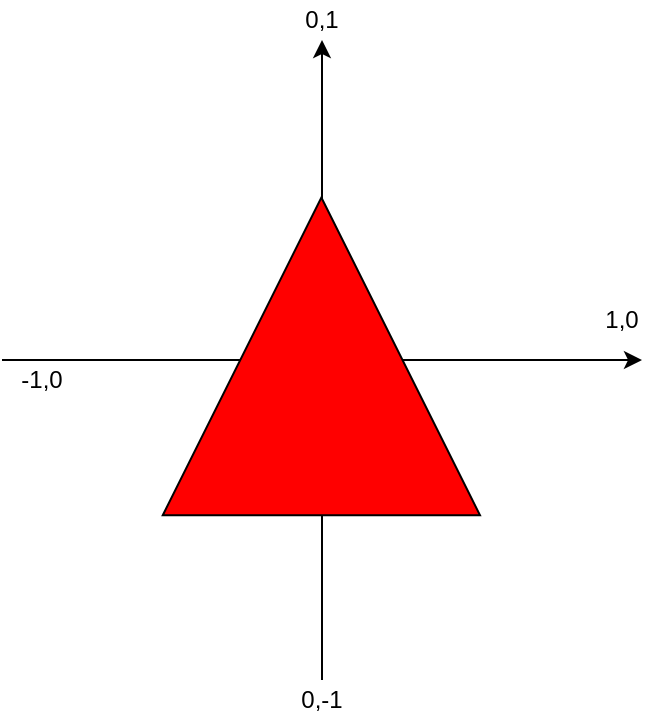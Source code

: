 <mxfile>
    <diagram id="Jq76qVcVderIwSOLNErr" name="Page-1">
        <mxGraphModel dx="431" dy="378" grid="1" gridSize="10" guides="1" tooltips="1" connect="1" arrows="1" fold="1" page="1" pageScale="1" pageWidth="827" pageHeight="1169" math="0" shadow="0">
            <root>
                <mxCell id="0"/>
                <mxCell id="1" parent="0"/>
                <mxCell id="4" value="" style="endArrow=classic;html=1;" edge="1" parent="1">
                    <mxGeometry width="50" height="50" relative="1" as="geometry">
                        <mxPoint x="160" y="200" as="sourcePoint"/>
                        <mxPoint x="160" y="40" as="targetPoint"/>
                    </mxGeometry>
                </mxCell>
                <mxCell id="5" value="" style="endArrow=classic;html=1;" edge="1" parent="1">
                    <mxGeometry width="50" height="50" relative="1" as="geometry">
                        <mxPoint x="160" y="200" as="sourcePoint"/>
                        <mxPoint x="320" y="200" as="targetPoint"/>
                    </mxGeometry>
                </mxCell>
                <mxCell id="13" value="" style="endArrow=none;html=1;" edge="1" parent="1">
                    <mxGeometry width="50" height="50" relative="1" as="geometry">
                        <mxPoint x="160" y="200" as="sourcePoint"/>
                        <mxPoint y="200" as="targetPoint"/>
                    </mxGeometry>
                </mxCell>
                <mxCell id="14" value="" style="endArrow=none;html=1;" edge="1" parent="1">
                    <mxGeometry width="50" height="50" relative="1" as="geometry">
                        <mxPoint x="160" y="200" as="sourcePoint"/>
                        <mxPoint x="160" y="360" as="targetPoint"/>
                    </mxGeometry>
                </mxCell>
                <mxCell id="15" value="1,0" style="text;html=1;strokeColor=none;fillColor=none;align=center;verticalAlign=middle;whiteSpace=wrap;rounded=0;" vertex="1" parent="1">
                    <mxGeometry x="290" y="170" width="40" height="20" as="geometry"/>
                </mxCell>
                <mxCell id="16" value="-1,0" style="text;html=1;strokeColor=none;fillColor=none;align=center;verticalAlign=middle;whiteSpace=wrap;rounded=0;" vertex="1" parent="1">
                    <mxGeometry y="200" width="40" height="20" as="geometry"/>
                </mxCell>
                <mxCell id="17" value="0,1" style="text;html=1;strokeColor=none;fillColor=none;align=center;verticalAlign=middle;whiteSpace=wrap;rounded=0;" vertex="1" parent="1">
                    <mxGeometry x="140" y="20" width="40" height="20" as="geometry"/>
                </mxCell>
                <mxCell id="18" value="0,-1" style="text;html=1;strokeColor=none;fillColor=none;align=center;verticalAlign=middle;whiteSpace=wrap;rounded=0;" vertex="1" parent="1">
                    <mxGeometry x="140" y="360" width="40" height="20" as="geometry"/>
                </mxCell>
                <mxCell id="22" value="" style="triangle;whiteSpace=wrap;html=1;fillColor=#FF0000;rotation=-90;" vertex="1" parent="1">
                    <mxGeometry x="80.25" y="118.88" width="158.88" height="158.63" as="geometry"/>
                </mxCell>
            </root>
        </mxGraphModel>
    </diagram>
</mxfile>